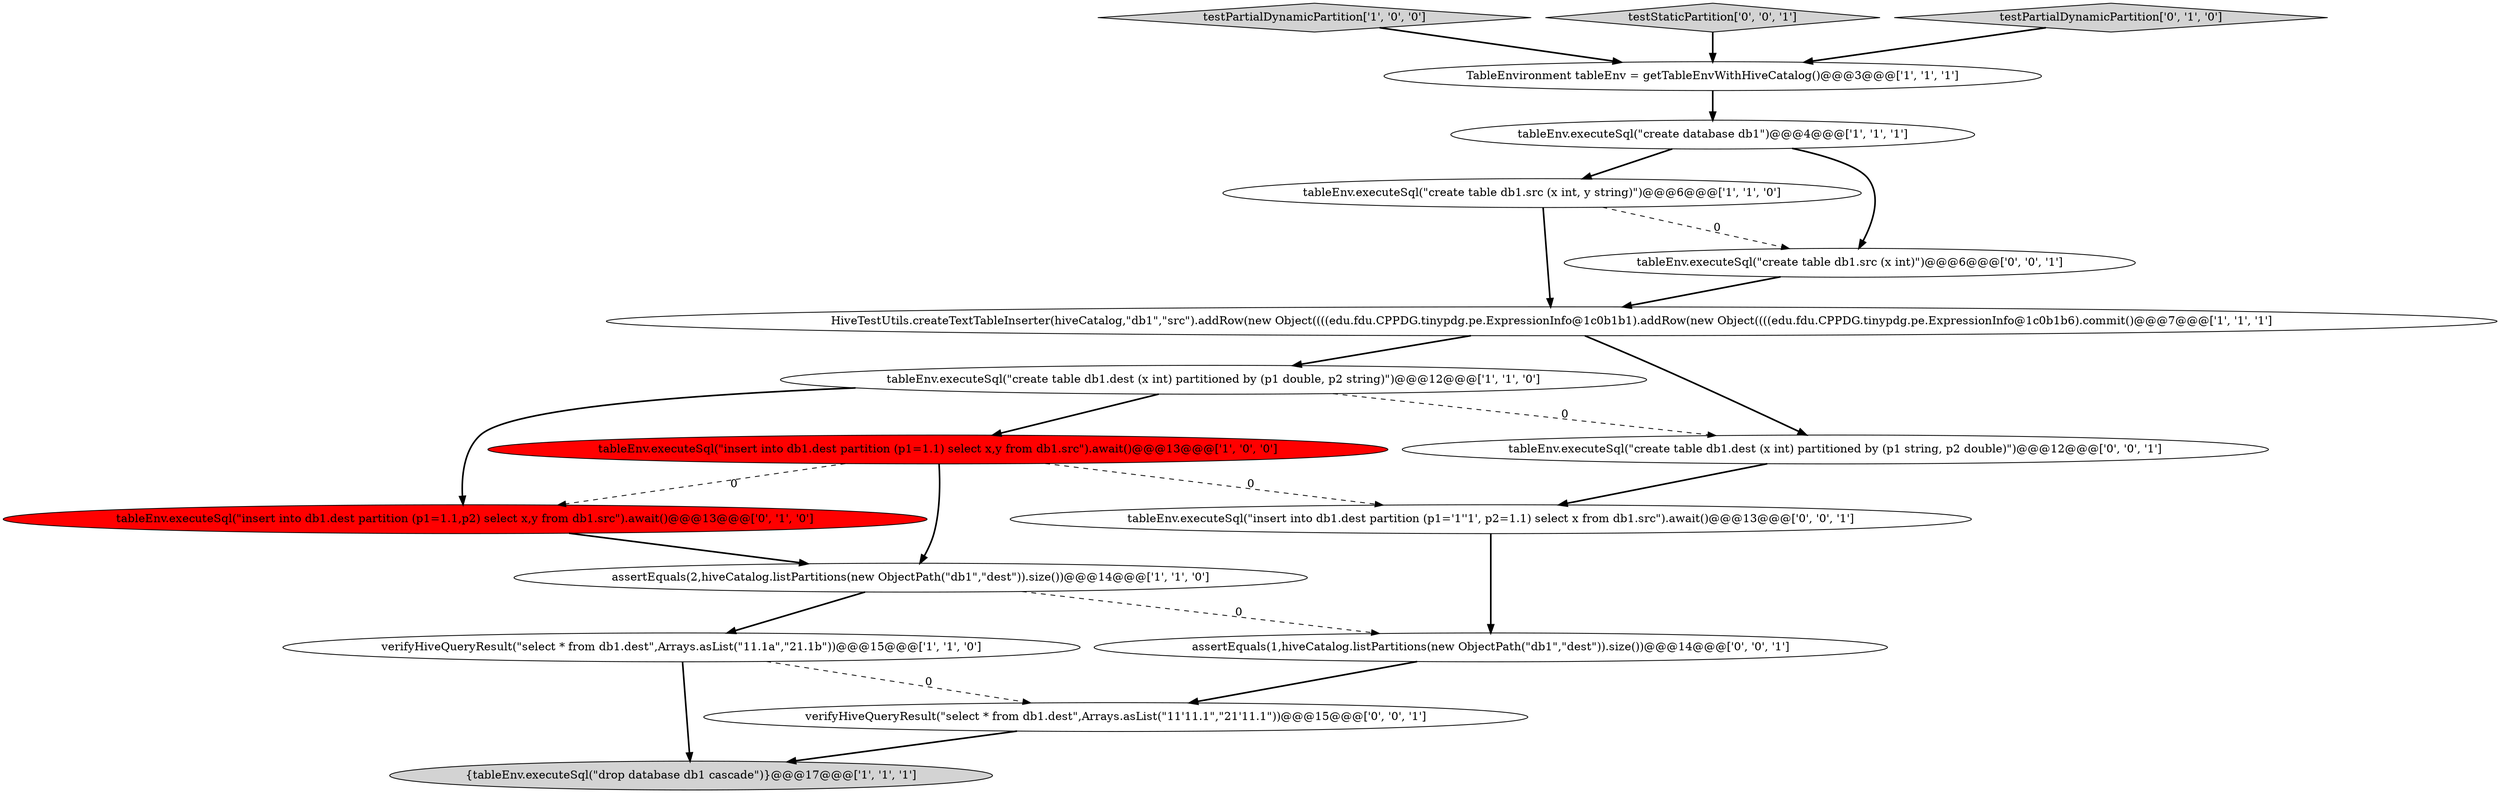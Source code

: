 digraph {
12 [style = filled, label = "verifyHiveQueryResult(\"select * from db1.dest\",Arrays.asList(\"11'11.1\",\"21'11.1\"))@@@15@@@['0', '0', '1']", fillcolor = white, shape = ellipse image = "AAA0AAABBB3BBB"];
9 [style = filled, label = "verifyHiveQueryResult(\"select * from db1.dest\",Arrays.asList(\"11.1a\",\"21.1b\"))@@@15@@@['1', '1', '0']", fillcolor = white, shape = ellipse image = "AAA0AAABBB1BBB"];
5 [style = filled, label = "testPartialDynamicPartition['1', '0', '0']", fillcolor = lightgray, shape = diamond image = "AAA0AAABBB1BBB"];
11 [style = filled, label = "tableEnv.executeSql(\"insert into db1.dest partition (p1=1.1,p2) select x,y from db1.src\").await()@@@13@@@['0', '1', '0']", fillcolor = red, shape = ellipse image = "AAA1AAABBB2BBB"];
7 [style = filled, label = "assertEquals(2,hiveCatalog.listPartitions(new ObjectPath(\"db1\",\"dest\")).size())@@@14@@@['1', '1', '0']", fillcolor = white, shape = ellipse image = "AAA0AAABBB1BBB"];
1 [style = filled, label = "{tableEnv.executeSql(\"drop database db1 cascade\")}@@@17@@@['1', '1', '1']", fillcolor = lightgray, shape = ellipse image = "AAA0AAABBB1BBB"];
17 [style = filled, label = "tableEnv.executeSql(\"insert into db1.dest partition (p1='1''1', p2=1.1) select x from db1.src\").await()@@@13@@@['0', '0', '1']", fillcolor = white, shape = ellipse image = "AAA0AAABBB3BBB"];
0 [style = filled, label = "tableEnv.executeSql(\"create table db1.dest (x int) partitioned by (p1 double, p2 string)\")@@@12@@@['1', '1', '0']", fillcolor = white, shape = ellipse image = "AAA0AAABBB1BBB"];
16 [style = filled, label = "testStaticPartition['0', '0', '1']", fillcolor = lightgray, shape = diamond image = "AAA0AAABBB3BBB"];
3 [style = filled, label = "tableEnv.executeSql(\"create table db1.src (x int, y string)\")@@@6@@@['1', '1', '0']", fillcolor = white, shape = ellipse image = "AAA0AAABBB1BBB"];
8 [style = filled, label = "tableEnv.executeSql(\"insert into db1.dest partition (p1=1.1) select x,y from db1.src\").await()@@@13@@@['1', '0', '0']", fillcolor = red, shape = ellipse image = "AAA1AAABBB1BBB"];
14 [style = filled, label = "assertEquals(1,hiveCatalog.listPartitions(new ObjectPath(\"db1\",\"dest\")).size())@@@14@@@['0', '0', '1']", fillcolor = white, shape = ellipse image = "AAA0AAABBB3BBB"];
15 [style = filled, label = "tableEnv.executeSql(\"create table db1.dest (x int) partitioned by (p1 string, p2 double)\")@@@12@@@['0', '0', '1']", fillcolor = white, shape = ellipse image = "AAA0AAABBB3BBB"];
13 [style = filled, label = "tableEnv.executeSql(\"create table db1.src (x int)\")@@@6@@@['0', '0', '1']", fillcolor = white, shape = ellipse image = "AAA0AAABBB3BBB"];
2 [style = filled, label = "HiveTestUtils.createTextTableInserter(hiveCatalog,\"db1\",\"src\").addRow(new Object((((edu.fdu.CPPDG.tinypdg.pe.ExpressionInfo@1c0b1b1).addRow(new Object((((edu.fdu.CPPDG.tinypdg.pe.ExpressionInfo@1c0b1b6).commit()@@@7@@@['1', '1', '1']", fillcolor = white, shape = ellipse image = "AAA0AAABBB1BBB"];
6 [style = filled, label = "tableEnv.executeSql(\"create database db1\")@@@4@@@['1', '1', '1']", fillcolor = white, shape = ellipse image = "AAA0AAABBB1BBB"];
4 [style = filled, label = "TableEnvironment tableEnv = getTableEnvWithHiveCatalog()@@@3@@@['1', '1', '1']", fillcolor = white, shape = ellipse image = "AAA0AAABBB1BBB"];
10 [style = filled, label = "testPartialDynamicPartition['0', '1', '0']", fillcolor = lightgray, shape = diamond image = "AAA0AAABBB2BBB"];
6->3 [style = bold, label=""];
4->6 [style = bold, label=""];
7->14 [style = dashed, label="0"];
0->15 [style = dashed, label="0"];
0->11 [style = bold, label=""];
3->13 [style = dashed, label="0"];
12->1 [style = bold, label=""];
8->7 [style = bold, label=""];
7->9 [style = bold, label=""];
15->17 [style = bold, label=""];
2->0 [style = bold, label=""];
3->2 [style = bold, label=""];
17->14 [style = bold, label=""];
6->13 [style = bold, label=""];
14->12 [style = bold, label=""];
5->4 [style = bold, label=""];
2->15 [style = bold, label=""];
0->8 [style = bold, label=""];
10->4 [style = bold, label=""];
8->17 [style = dashed, label="0"];
9->12 [style = dashed, label="0"];
16->4 [style = bold, label=""];
9->1 [style = bold, label=""];
8->11 [style = dashed, label="0"];
11->7 [style = bold, label=""];
13->2 [style = bold, label=""];
}
